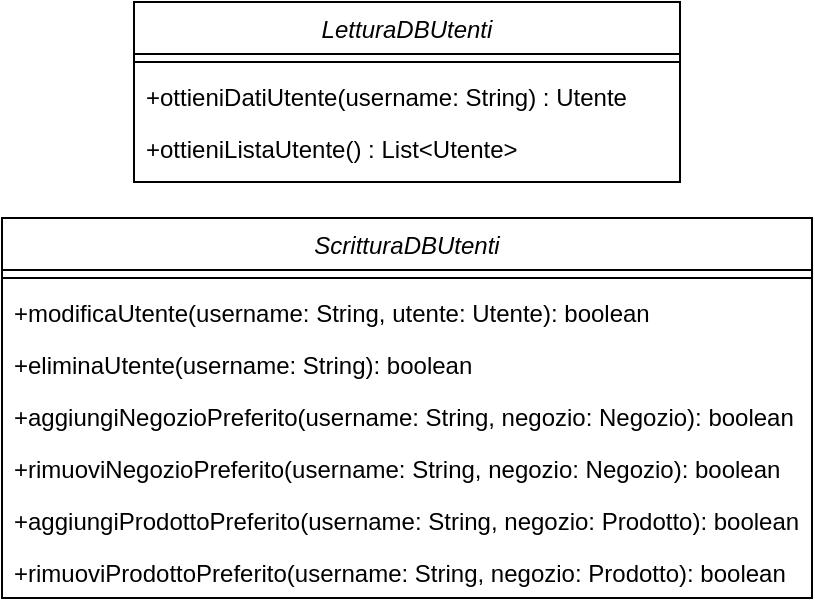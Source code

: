 <mxfile version="14.6.13" type="device"><diagram id="I8wpDfiLdGucRZSlmeqn" name="Pagina-1"><mxGraphModel dx="700" dy="2467" grid="1" gridSize="10" guides="1" tooltips="1" connect="1" arrows="1" fold="1" page="1" pageScale="1" pageWidth="1169" pageHeight="827" math="0" shadow="0"><root><mxCell id="0"/><mxCell id="1" parent="0"/><mxCell id="z-KC2H3O_hNI5eG_3XaG-1" value="ScritturaDBUtenti" style="swimlane;fontStyle=2;align=center;verticalAlign=top;childLayout=stackLayout;horizontal=1;startSize=26;horizontalStack=0;resizeParent=1;resizeLast=0;collapsible=1;marginBottom=0;rounded=0;shadow=0;strokeWidth=1;" parent="1" vertex="1"><mxGeometry x="630" y="-1192" width="405" height="190" as="geometry"><mxRectangle x="625" y="-1170" width="160" height="26" as="alternateBounds"/></mxGeometry></mxCell><mxCell id="z-KC2H3O_hNI5eG_3XaG-2" value="" style="line;html=1;strokeWidth=1;align=left;verticalAlign=middle;spacingTop=-1;spacingLeft=3;spacingRight=3;rotatable=0;labelPosition=right;points=[];portConstraint=eastwest;" parent="z-KC2H3O_hNI5eG_3XaG-1" vertex="1"><mxGeometry y="26" width="405" height="8" as="geometry"/></mxCell><mxCell id="z-KC2H3O_hNI5eG_3XaG-3" value="+modificaUtente(username: String, utente: Utente): boolean" style="text;align=left;verticalAlign=top;spacingLeft=4;spacingRight=4;overflow=hidden;rotatable=0;points=[[0,0.5],[1,0.5]];portConstraint=eastwest;" parent="z-KC2H3O_hNI5eG_3XaG-1" vertex="1"><mxGeometry y="34" width="405" height="26" as="geometry"/></mxCell><mxCell id="thisbJGQpVhC82BzW1D2-1" value="+eliminaUtente(username: String): boolean" style="text;align=left;verticalAlign=top;spacingLeft=4;spacingRight=4;overflow=hidden;rotatable=0;points=[[0,0.5],[1,0.5]];portConstraint=eastwest;" vertex="1" parent="z-KC2H3O_hNI5eG_3XaG-1"><mxGeometry y="60" width="405" height="26" as="geometry"/></mxCell><mxCell id="z-KC2H3O_hNI5eG_3XaG-4" value="+aggiungiNegozioPreferito(username: String, negozio: Negozio): boolean" style="text;align=left;verticalAlign=top;spacingLeft=4;spacingRight=4;overflow=hidden;rotatable=0;points=[[0,0.5],[1,0.5]];portConstraint=eastwest;" parent="z-KC2H3O_hNI5eG_3XaG-1" vertex="1"><mxGeometry y="86" width="405" height="26" as="geometry"/></mxCell><mxCell id="z-KC2H3O_hNI5eG_3XaG-10" value="+rimuoviNegozioPreferito(username: String, negozio: Negozio): boolean" style="text;align=left;verticalAlign=top;spacingLeft=4;spacingRight=4;overflow=hidden;rotatable=0;points=[[0,0.5],[1,0.5]];portConstraint=eastwest;" parent="z-KC2H3O_hNI5eG_3XaG-1" vertex="1"><mxGeometry y="112" width="405" height="26" as="geometry"/></mxCell><mxCell id="z-KC2H3O_hNI5eG_3XaG-5" value="+aggiungiProdottoPreferito(username: String, negozio: Prodotto): boolean" style="text;align=left;verticalAlign=top;spacingLeft=4;spacingRight=4;overflow=hidden;rotatable=0;points=[[0,0.5],[1,0.5]];portConstraint=eastwest;" parent="z-KC2H3O_hNI5eG_3XaG-1" vertex="1"><mxGeometry y="138" width="405" height="26" as="geometry"/></mxCell><mxCell id="z-KC2H3O_hNI5eG_3XaG-11" value="+rimuoviProdottoPreferito(username: String, negozio: Prodotto): boolean" style="text;align=left;verticalAlign=top;spacingLeft=4;spacingRight=4;overflow=hidden;rotatable=0;points=[[0,0.5],[1,0.5]];portConstraint=eastwest;" parent="z-KC2H3O_hNI5eG_3XaG-1" vertex="1"><mxGeometry y="164" width="405" height="26" as="geometry"/></mxCell><mxCell id="z-KC2H3O_hNI5eG_3XaG-6" value="LetturaDBUtenti" style="swimlane;fontStyle=2;align=center;verticalAlign=top;childLayout=stackLayout;horizontal=1;startSize=26;horizontalStack=0;resizeParent=1;resizeLast=0;collapsible=1;marginBottom=0;rounded=0;shadow=0;strokeWidth=1;" parent="1" vertex="1"><mxGeometry x="696" y="-1300" width="273" height="90" as="geometry"><mxRectangle x="260" y="-440" width="160" height="26" as="alternateBounds"/></mxGeometry></mxCell><mxCell id="z-KC2H3O_hNI5eG_3XaG-7" value="" style="line;html=1;strokeWidth=1;align=left;verticalAlign=middle;spacingTop=-1;spacingLeft=3;spacingRight=3;rotatable=0;labelPosition=right;points=[];portConstraint=eastwest;" parent="z-KC2H3O_hNI5eG_3XaG-6" vertex="1"><mxGeometry y="26" width="273" height="8" as="geometry"/></mxCell><mxCell id="z-KC2H3O_hNI5eG_3XaG-8" value="+ottieniDatiUtente(username: String) : Utente" style="text;align=left;verticalAlign=top;spacingLeft=4;spacingRight=4;overflow=hidden;rotatable=0;points=[[0,0.5],[1,0.5]];portConstraint=eastwest;" parent="z-KC2H3O_hNI5eG_3XaG-6" vertex="1"><mxGeometry y="34" width="273" height="26" as="geometry"/></mxCell><mxCell id="z-KC2H3O_hNI5eG_3XaG-9" value="+ottieniListaUtente() : List&lt;Utente&gt;" style="text;align=left;verticalAlign=top;spacingLeft=4;spacingRight=4;overflow=hidden;rotatable=0;points=[[0,0.5],[1,0.5]];portConstraint=eastwest;" parent="z-KC2H3O_hNI5eG_3XaG-6" vertex="1"><mxGeometry y="60" width="273" height="26" as="geometry"/></mxCell></root></mxGraphModel></diagram></mxfile>